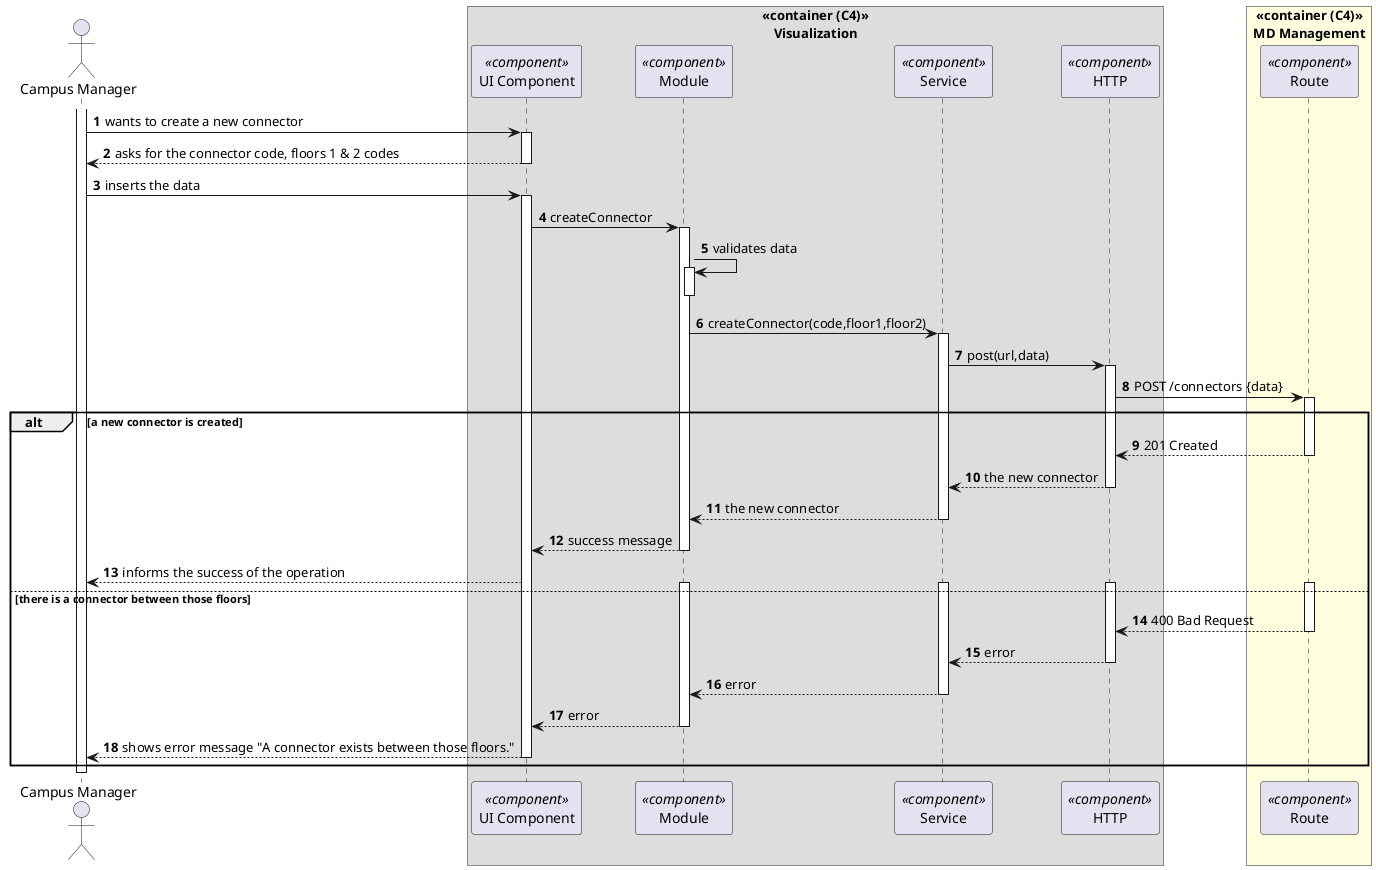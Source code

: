 @startuml process-view
autonumber
skinparam DefaultTextAlignment<<center>> center

actor CM as "Campus Manager"

box "«container (C4)»\nVisualization" <<center>>
  participant C as "UI Component" <<component>>
  participant M as "Module" <<component>>
  participant SVC as "Service" <<component>>
  participant H as "HTTP" <<component>>
end box

box "«container (C4)»\n MD Management " <<center>>#LightYellow
  participant ROUTE as "Route" <<component>>
end box

activate CM

CM -> C : wants to create a new connector
activate C

CM <-- C : asks for the connector code, floors 1 & 2 codes
deactivate C

CM -> C : inserts the data
activate C

C -> M : createConnector
activate M

M -> M : validates data
activate M
deactivate M

M -> SVC : createConnector(code,floor1,floor2)
activate SVC

SVC -> H : post(url,data)
activate H

H -> ROUTE : POST /connectors {data}
activate ROUTE

alt a new connector is created
  H <-- ROUTE : 201 Created
  deactivate ROUTE

  SVC <-- H : the new connector
  deactivate H

  M <-- SVC : the new connector
  deactivate SVC

  C <-- M : success message
  deactivate M

  CM <-- C : informs the success of the operation
else there is a connector between those floors
  activate H
  activate M
  activate SVC
  activate ROUTE

  H <-- ROUTE : 400 Bad Request
  deactivate ROUTE

  SVC <-- H : error
  deactivate H

  M <-- SVC : error
  deactivate SVC

  C <-- M : error
  deactivate M

  CM <-- C : shows error message "A connector exists between those floors."
  deactivate C
end

deactivate CM

@enduml
